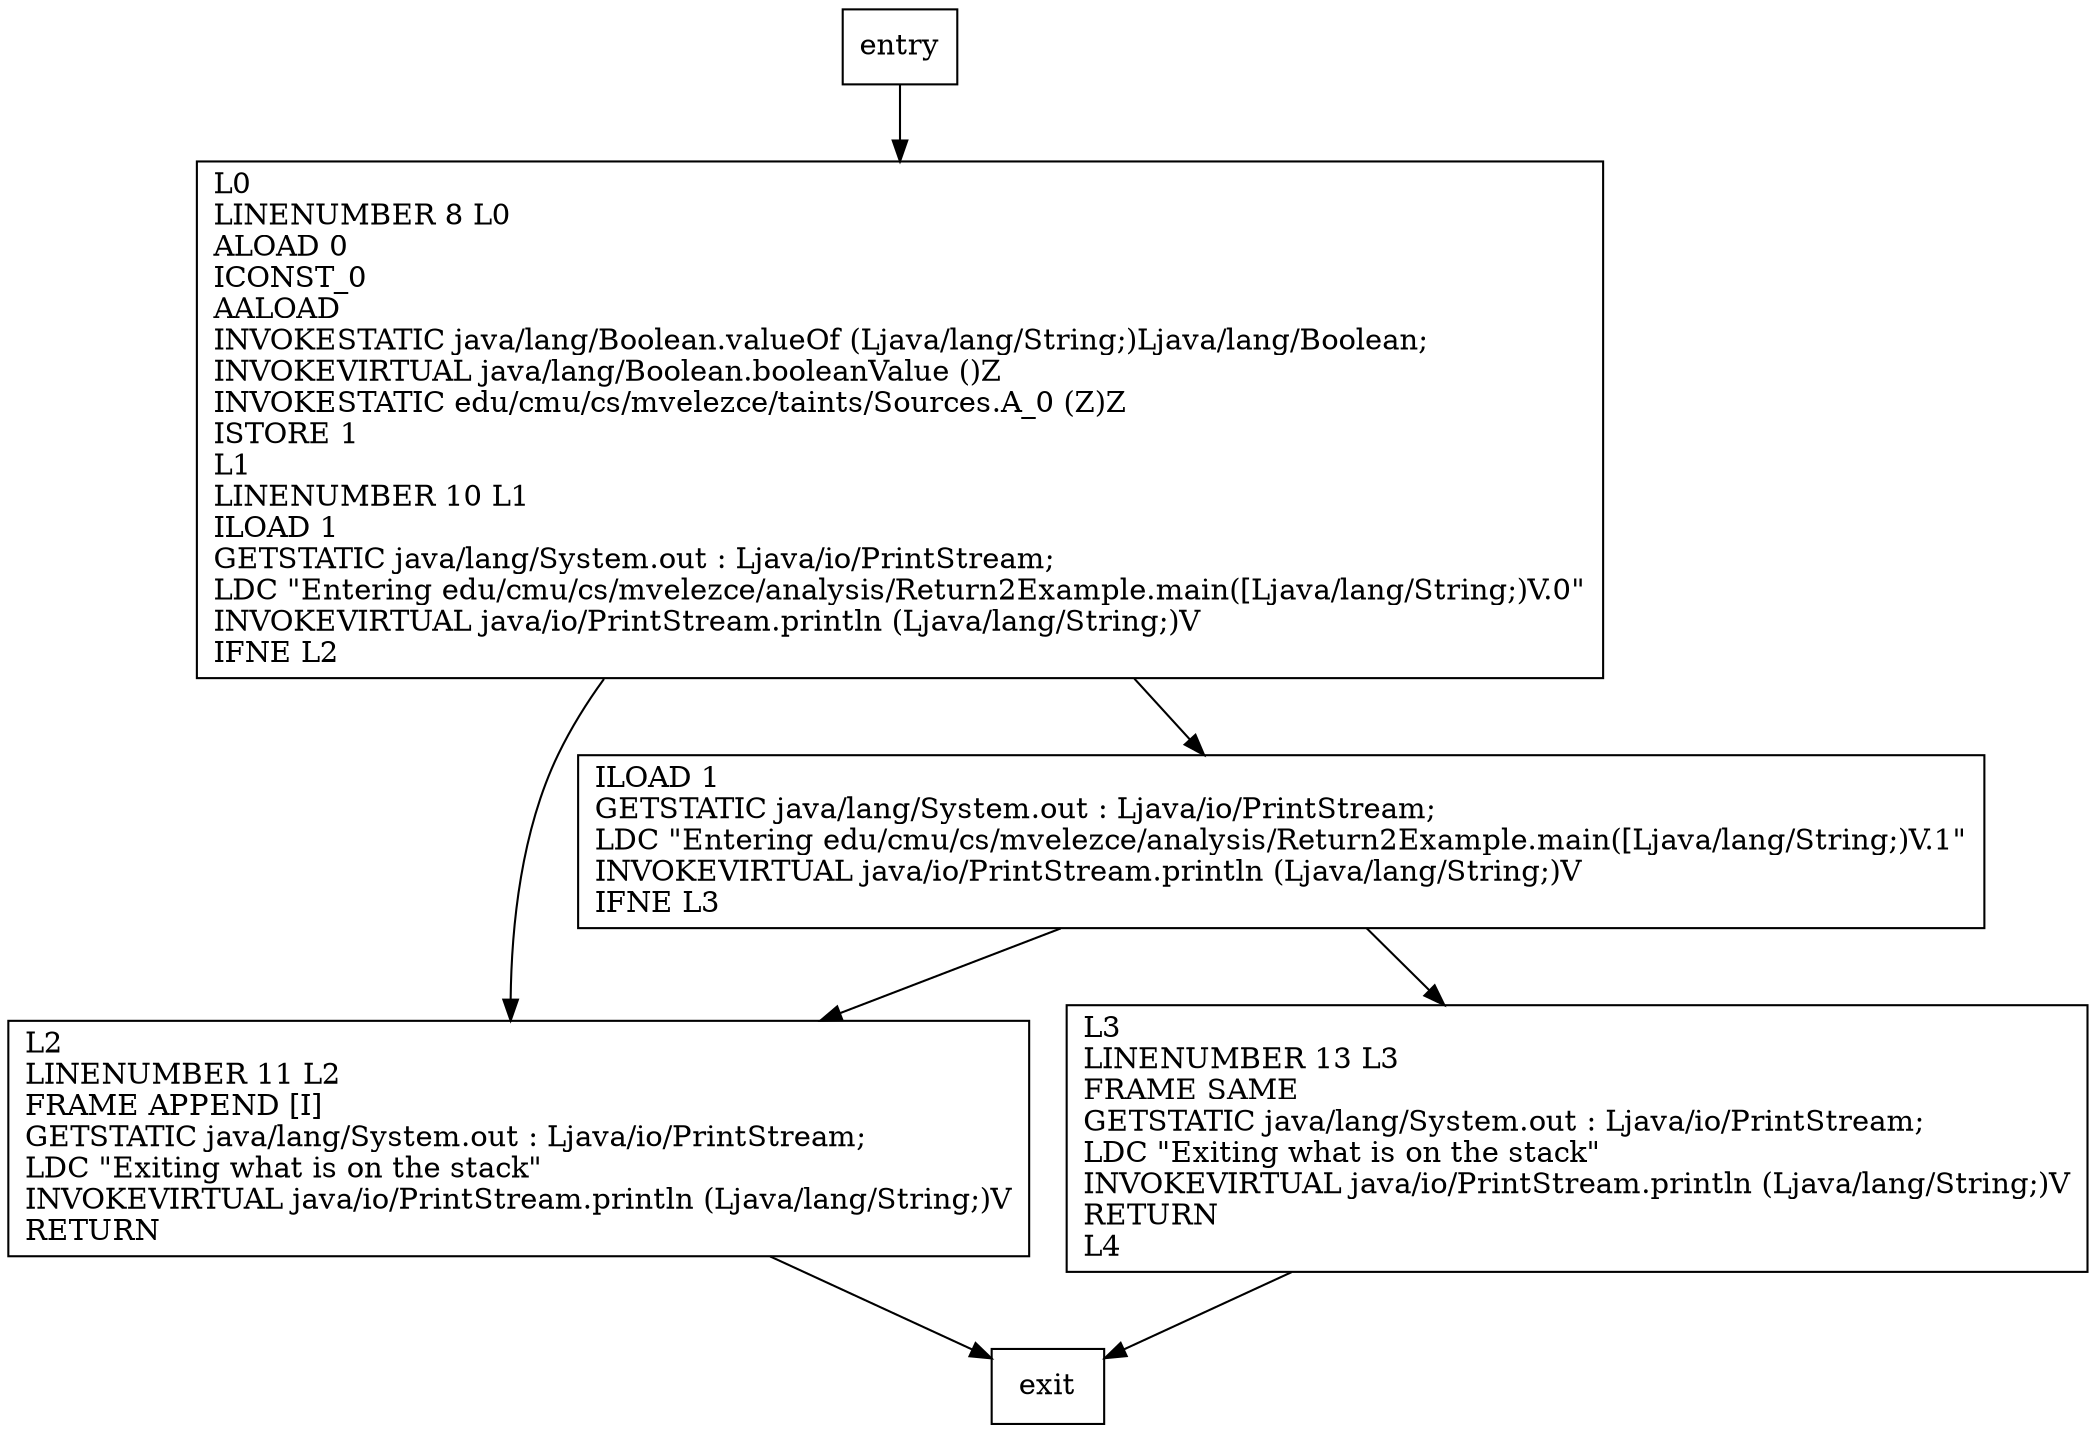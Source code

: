 digraph main {
node [shape=record];
1782580546 [label="L0\lLINENUMBER 8 L0\lALOAD 0\lICONST_0\lAALOAD\lINVOKESTATIC java/lang/Boolean.valueOf (Ljava/lang/String;)Ljava/lang/Boolean;\lINVOKEVIRTUAL java/lang/Boolean.booleanValue ()Z\lINVOKESTATIC edu/cmu/cs/mvelezce/taints/Sources.A_0 (Z)Z\lISTORE 1\lL1\lLINENUMBER 10 L1\lILOAD 1\lGETSTATIC java/lang/System.out : Ljava/io/PrintStream;\lLDC \"Entering edu/cmu/cs/mvelezce/analysis/Return2Example.main([Ljava/lang/String;)V.0\"\lINVOKEVIRTUAL java/io/PrintStream.println (Ljava/lang/String;)V\lIFNE L2\l"];
1702940637 [label="L2\lLINENUMBER 11 L2\lFRAME APPEND [I]\lGETSTATIC java/lang/System.out : Ljava/io/PrintStream;\lLDC \"Exiting what is on the stack\"\lINVOKEVIRTUAL java/io/PrintStream.println (Ljava/lang/String;)V\lRETURN\l"];
1664439369 [label="L3\lLINENUMBER 13 L3\lFRAME SAME\lGETSTATIC java/lang/System.out : Ljava/io/PrintStream;\lLDC \"Exiting what is on the stack\"\lINVOKEVIRTUAL java/io/PrintStream.println (Ljava/lang/String;)V\lRETURN\lL4\l"];
2114684409 [label="ILOAD 1\lGETSTATIC java/lang/System.out : Ljava/io/PrintStream;\lLDC \"Entering edu/cmu/cs/mvelezce/analysis/Return2Example.main([Ljava/lang/String;)V.1\"\lINVOKEVIRTUAL java/io/PrintStream.println (Ljava/lang/String;)V\lIFNE L3\l"];
entry;
exit;
entry -> 1782580546;
1782580546 -> 1702940637;
1782580546 -> 2114684409;
1702940637 -> exit;
1664439369 -> exit;
2114684409 -> 1702940637;
2114684409 -> 1664439369;
}
